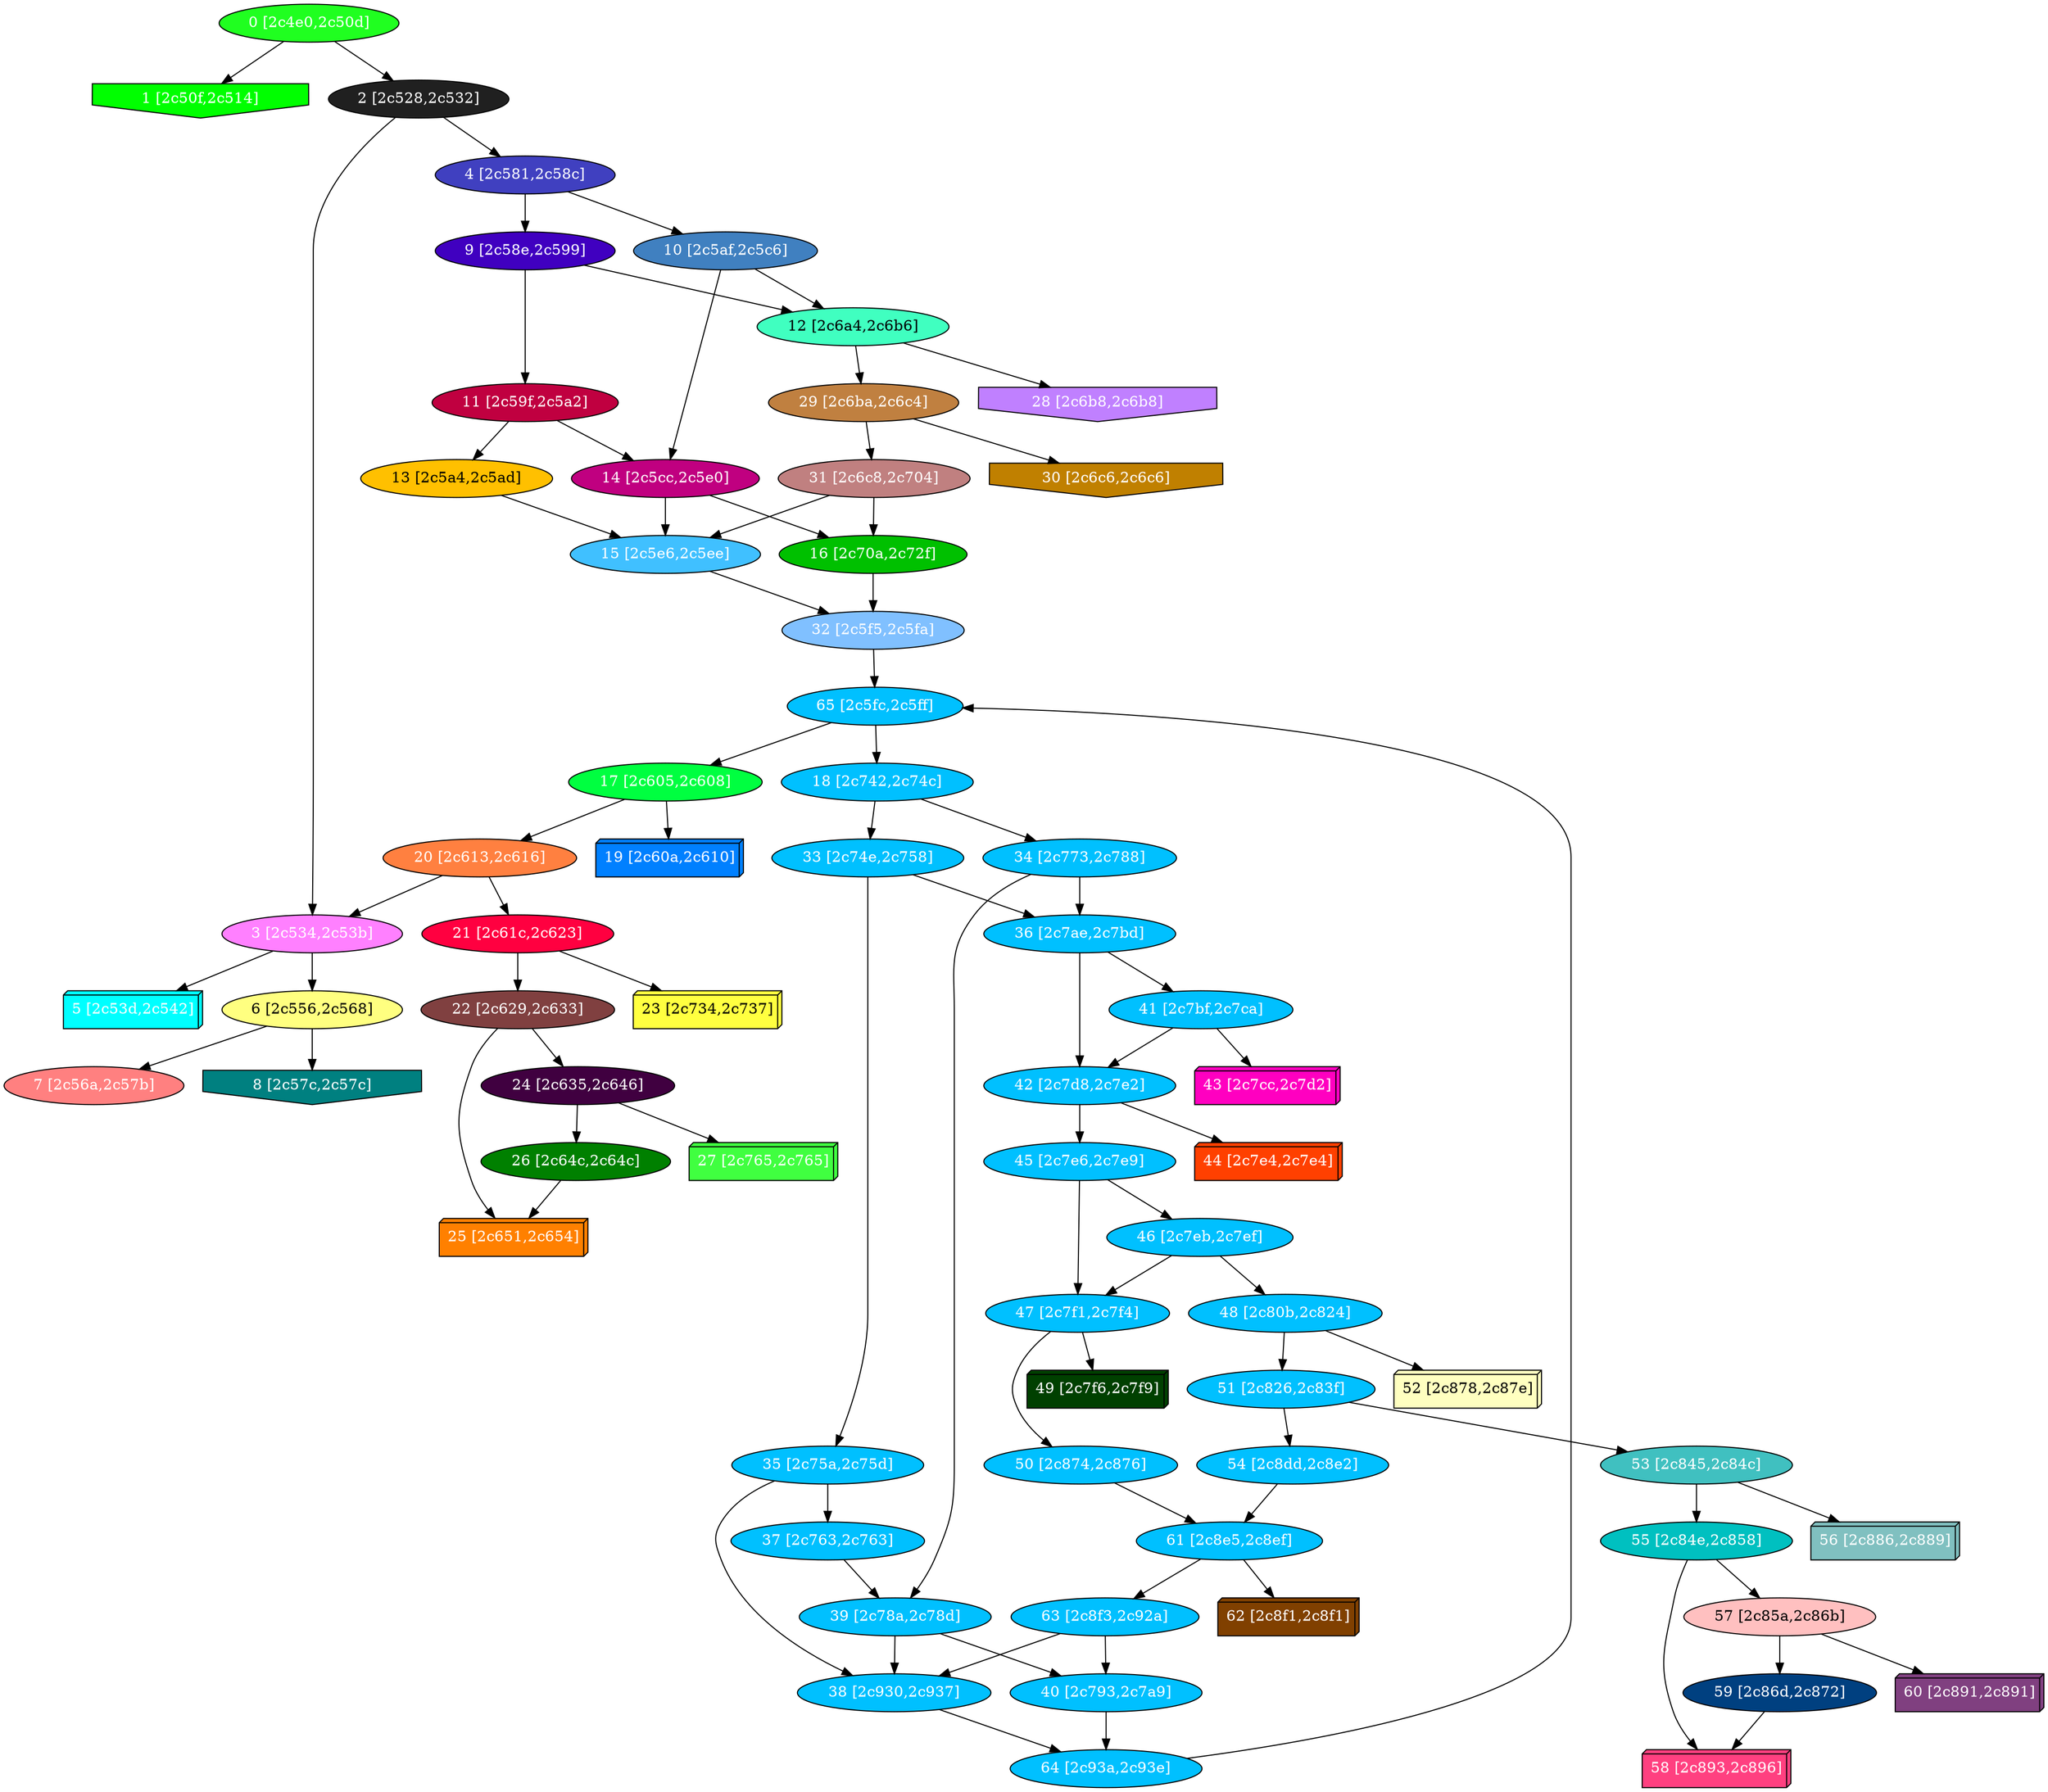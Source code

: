 diGraph libnss3{
	libnss3_0  [style=filled fillcolor="#20FF20" fontcolor="#ffffff" shape=oval label="0 [2c4e0,2c50d]"]
	libnss3_1  [style=filled fillcolor="#00FF00" fontcolor="#ffffff" shape=invhouse label="1 [2c50f,2c514]"]
	libnss3_2  [style=filled fillcolor="#202020" fontcolor="#ffffff" shape=oval label="2 [2c528,2c532]"]
	libnss3_3  [style=filled fillcolor="#FF80FF" fontcolor="#ffffff" shape=oval label="3 [2c534,2c53b]"]
	libnss3_4  [style=filled fillcolor="#4040C0" fontcolor="#ffffff" shape=oval label="4 [2c581,2c58c]"]
	libnss3_5  [style=filled fillcolor="#00FFFF" fontcolor="#ffffff" shape=box3d label="5 [2c53d,2c542]"]
	libnss3_6  [style=filled fillcolor="#FFFF80" fontcolor="#000000" shape=oval label="6 [2c556,2c568]"]
	libnss3_7  [style=filled fillcolor="#FF8080" fontcolor="#ffffff" shape=oval label="7 [2c56a,2c57b]"]
	libnss3_8  [style=filled fillcolor="#008080" fontcolor="#ffffff" shape=invhouse label="8 [2c57c,2c57c]"]
	libnss3_9  [style=filled fillcolor="#4000C0" fontcolor="#ffffff" shape=oval label="9 [2c58e,2c599]"]
	libnss3_a  [style=filled fillcolor="#4080C0" fontcolor="#ffffff" shape=oval label="10 [2c5af,2c5c6]"]
	libnss3_b  [style=filled fillcolor="#C00040" fontcolor="#ffffff" shape=oval label="11 [2c59f,2c5a2]"]
	libnss3_c  [style=filled fillcolor="#40FFC0" fontcolor="#000000" shape=oval label="12 [2c6a4,2c6b6]"]
	libnss3_d  [style=filled fillcolor="#FFC000" fontcolor="#000000" shape=oval label="13 [2c5a4,2c5ad]"]
	libnss3_e  [style=filled fillcolor="#C00080" fontcolor="#ffffff" shape=oval label="14 [2c5cc,2c5e0]"]
	libnss3_f  [style=filled fillcolor="#40C0FF" fontcolor="#ffffff" shape=oval label="15 [2c5e6,2c5ee]"]
	libnss3_10  [style=filled fillcolor="#00C000" fontcolor="#ffffff" shape=oval label="16 [2c70a,2c72f]"]
	libnss3_11  [style=filled fillcolor="#00FF40" fontcolor="#ffffff" shape=oval label="17 [2c605,2c608]"]
	libnss3_12  [style=filled fillcolor="#00C0FF" fontcolor="#ffffff" shape=oval label="18 [2c742,2c74c]"]
	libnss3_13  [style=filled fillcolor="#0080FF" fontcolor="#ffffff" shape=box3d label="19 [2c60a,2c610]"]
	libnss3_14  [style=filled fillcolor="#FF8040" fontcolor="#ffffff" shape=oval label="20 [2c613,2c616]"]
	libnss3_15  [style=filled fillcolor="#FF0040" fontcolor="#ffffff" shape=oval label="21 [2c61c,2c623]"]
	libnss3_16  [style=filled fillcolor="#804040" fontcolor="#ffffff" shape=oval label="22 [2c629,2c633]"]
	libnss3_17  [style=filled fillcolor="#FFFF40" fontcolor="#000000" shape=box3d label="23 [2c734,2c737]"]
	libnss3_18  [style=filled fillcolor="#400040" fontcolor="#ffffff" shape=oval label="24 [2c635,2c646]"]
	libnss3_19  [style=filled fillcolor="#FF8000" fontcolor="#ffffff" shape=box3d label="25 [2c651,2c654]"]
	libnss3_1a  [style=filled fillcolor="#008000" fontcolor="#ffffff" shape=oval label="26 [2c64c,2c64c]"]
	libnss3_1b  [style=filled fillcolor="#40FF40" fontcolor="#ffffff" shape=box3d label="27 [2c765,2c765]"]
	libnss3_1c  [style=filled fillcolor="#C080FF" fontcolor="#ffffff" shape=invhouse label="28 [2c6b8,2c6b8]"]
	libnss3_1d  [style=filled fillcolor="#C08040" fontcolor="#ffffff" shape=oval label="29 [2c6ba,2c6c4]"]
	libnss3_1e  [style=filled fillcolor="#C08000" fontcolor="#ffffff" shape=invhouse label="30 [2c6c6,2c6c6]"]
	libnss3_1f  [style=filled fillcolor="#C08080" fontcolor="#ffffff" shape=oval label="31 [2c6c8,2c704]"]
	libnss3_20  [style=filled fillcolor="#80C0FF" fontcolor="#ffffff" shape=oval label="32 [2c5f5,2c5fa]"]
	libnss3_21  [style=filled fillcolor="#00C0FF" fontcolor="#ffffff" shape=oval label="33 [2c74e,2c758]"]
	libnss3_22  [style=filled fillcolor="#00C0FF" fontcolor="#ffffff" shape=oval label="34 [2c773,2c788]"]
	libnss3_23  [style=filled fillcolor="#00C0FF" fontcolor="#ffffff" shape=oval label="35 [2c75a,2c75d]"]
	libnss3_24  [style=filled fillcolor="#00C0FF" fontcolor="#ffffff" shape=oval label="36 [2c7ae,2c7bd]"]
	libnss3_25  [style=filled fillcolor="#00C0FF" fontcolor="#ffffff" shape=oval label="37 [2c763,2c763]"]
	libnss3_26  [style=filled fillcolor="#00C0FF" fontcolor="#ffffff" shape=oval label="38 [2c930,2c937]"]
	libnss3_27  [style=filled fillcolor="#00C0FF" fontcolor="#ffffff" shape=oval label="39 [2c78a,2c78d]"]
	libnss3_28  [style=filled fillcolor="#00C0FF" fontcolor="#ffffff" shape=oval label="40 [2c793,2c7a9]"]
	libnss3_29  [style=filled fillcolor="#00C0FF" fontcolor="#ffffff" shape=oval label="41 [2c7bf,2c7ca]"]
	libnss3_2a  [style=filled fillcolor="#00C0FF" fontcolor="#ffffff" shape=oval label="42 [2c7d8,2c7e2]"]
	libnss3_2b  [style=filled fillcolor="#FF00C0" fontcolor="#ffffff" shape=box3d label="43 [2c7cc,2c7d2]"]
	libnss3_2c  [style=filled fillcolor="#FF4000" fontcolor="#ffffff" shape=box3d label="44 [2c7e4,2c7e4]"]
	libnss3_2d  [style=filled fillcolor="#00C0FF" fontcolor="#ffffff" shape=oval label="45 [2c7e6,2c7e9]"]
	libnss3_2e  [style=filled fillcolor="#00C0FF" fontcolor="#ffffff" shape=oval label="46 [2c7eb,2c7ef]"]
	libnss3_2f  [style=filled fillcolor="#00C0FF" fontcolor="#ffffff" shape=oval label="47 [2c7f1,2c7f4]"]
	libnss3_30  [style=filled fillcolor="#00C0FF" fontcolor="#ffffff" shape=oval label="48 [2c80b,2c824]"]
	libnss3_31  [style=filled fillcolor="#004000" fontcolor="#ffffff" shape=box3d label="49 [2c7f6,2c7f9]"]
	libnss3_32  [style=filled fillcolor="#00C0FF" fontcolor="#ffffff" shape=oval label="50 [2c874,2c876]"]
	libnss3_33  [style=filled fillcolor="#00C0FF" fontcolor="#ffffff" shape=oval label="51 [2c826,2c83f]"]
	libnss3_34  [style=filled fillcolor="#FFFFC0" fontcolor="#000000" shape=box3d label="52 [2c878,2c87e]"]
	libnss3_35  [style=filled fillcolor="#40C0C0" fontcolor="#ffffff" shape=oval label="53 [2c845,2c84c]"]
	libnss3_36  [style=filled fillcolor="#00C0FF" fontcolor="#ffffff" shape=oval label="54 [2c8dd,2c8e2]"]
	libnss3_37  [style=filled fillcolor="#00C0C0" fontcolor="#ffffff" shape=oval label="55 [2c84e,2c858]"]
	libnss3_38  [style=filled fillcolor="#80C0C0" fontcolor="#ffffff" shape=box3d label="56 [2c886,2c889]"]
	libnss3_39  [style=filled fillcolor="#FFC0C0" fontcolor="#000000" shape=oval label="57 [2c85a,2c86b]"]
	libnss3_3a  [style=filled fillcolor="#FF4080" fontcolor="#ffffff" shape=box3d label="58 [2c893,2c896]"]
	libnss3_3b  [style=filled fillcolor="#004080" fontcolor="#ffffff" shape=oval label="59 [2c86d,2c872]"]
	libnss3_3c  [style=filled fillcolor="#804080" fontcolor="#ffffff" shape=box3d label="60 [2c891,2c891]"]
	libnss3_3d  [style=filled fillcolor="#00C0FF" fontcolor="#ffffff" shape=oval label="61 [2c8e5,2c8ef]"]
	libnss3_3e  [style=filled fillcolor="#804000" fontcolor="#ffffff" shape=box3d label="62 [2c8f1,2c8f1]"]
	libnss3_3f  [style=filled fillcolor="#00C0FF" fontcolor="#ffffff" shape=oval label="63 [2c8f3,2c92a]"]
	libnss3_40  [style=filled fillcolor="#00C0FF" fontcolor="#ffffff" shape=oval label="64 [2c93a,2c93e]"]
	libnss3_41  [style=filled fillcolor="#00C0FF" fontcolor="#ffffff" shape=oval label="65 [2c5fc,2c5ff]"]

	libnss3_0 -> libnss3_1
	libnss3_0 -> libnss3_2
	libnss3_2 -> libnss3_3
	libnss3_2 -> libnss3_4
	libnss3_3 -> libnss3_5
	libnss3_3 -> libnss3_6
	libnss3_4 -> libnss3_9
	libnss3_4 -> libnss3_a
	libnss3_6 -> libnss3_7
	libnss3_6 -> libnss3_8
	libnss3_9 -> libnss3_b
	libnss3_9 -> libnss3_c
	libnss3_a -> libnss3_c
	libnss3_a -> libnss3_e
	libnss3_b -> libnss3_d
	libnss3_b -> libnss3_e
	libnss3_c -> libnss3_1c
	libnss3_c -> libnss3_1d
	libnss3_d -> libnss3_f
	libnss3_e -> libnss3_f
	libnss3_e -> libnss3_10
	libnss3_f -> libnss3_20
	libnss3_10 -> libnss3_20
	libnss3_11 -> libnss3_13
	libnss3_11 -> libnss3_14
	libnss3_12 -> libnss3_21
	libnss3_12 -> libnss3_22
	libnss3_14 -> libnss3_3
	libnss3_14 -> libnss3_15
	libnss3_15 -> libnss3_16
	libnss3_15 -> libnss3_17
	libnss3_16 -> libnss3_18
	libnss3_16 -> libnss3_19
	libnss3_18 -> libnss3_1a
	libnss3_18 -> libnss3_1b
	libnss3_1a -> libnss3_19
	libnss3_1d -> libnss3_1e
	libnss3_1d -> libnss3_1f
	libnss3_1f -> libnss3_f
	libnss3_1f -> libnss3_10
	libnss3_20 -> libnss3_41
	libnss3_21 -> libnss3_23
	libnss3_21 -> libnss3_24
	libnss3_22 -> libnss3_24
	libnss3_22 -> libnss3_27
	libnss3_23 -> libnss3_25
	libnss3_23 -> libnss3_26
	libnss3_24 -> libnss3_29
	libnss3_24 -> libnss3_2a
	libnss3_25 -> libnss3_27
	libnss3_26 -> libnss3_40
	libnss3_27 -> libnss3_26
	libnss3_27 -> libnss3_28
	libnss3_28 -> libnss3_40
	libnss3_29 -> libnss3_2a
	libnss3_29 -> libnss3_2b
	libnss3_2a -> libnss3_2c
	libnss3_2a -> libnss3_2d
	libnss3_2d -> libnss3_2e
	libnss3_2d -> libnss3_2f
	libnss3_2e -> libnss3_2f
	libnss3_2e -> libnss3_30
	libnss3_2f -> libnss3_31
	libnss3_2f -> libnss3_32
	libnss3_30 -> libnss3_33
	libnss3_30 -> libnss3_34
	libnss3_32 -> libnss3_3d
	libnss3_33 -> libnss3_35
	libnss3_33 -> libnss3_36
	libnss3_35 -> libnss3_37
	libnss3_35 -> libnss3_38
	libnss3_36 -> libnss3_3d
	libnss3_37 -> libnss3_39
	libnss3_37 -> libnss3_3a
	libnss3_39 -> libnss3_3b
	libnss3_39 -> libnss3_3c
	libnss3_3b -> libnss3_3a
	libnss3_3d -> libnss3_3e
	libnss3_3d -> libnss3_3f
	libnss3_3f -> libnss3_26
	libnss3_3f -> libnss3_28
	libnss3_40 -> libnss3_41
	libnss3_41 -> libnss3_11
	libnss3_41 -> libnss3_12
}